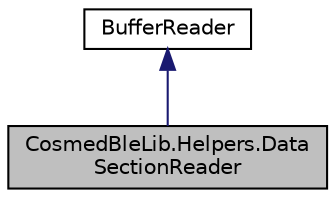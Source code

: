 digraph "CosmedBleLib.Helpers.DataSectionReader"
{
 // LATEX_PDF_SIZE
  edge [fontname="Helvetica",fontsize="10",labelfontname="Helvetica",labelfontsize="10"];
  node [fontname="Helvetica",fontsize="10",shape=record];
  Node1 [label="CosmedBleLib.Helpers.Data\lSectionReader",height=0.2,width=0.4,color="black", fillcolor="grey75", style="filled", fontcolor="black",tooltip="Data Buffer Reader for the Data Section format"];
  Node2 -> Node1 [dir="back",color="midnightblue",fontsize="10",style="solid",fontname="Helvetica"];
  Node2 [label="BufferReader",height=0.2,width=0.4,color="black", fillcolor="white", style="filled",URL="$class_cosmed_ble_lib_1_1_helpers_1_1_buffer_reader.html",tooltip="The base to build buffer readers specific to a data format"];
}
